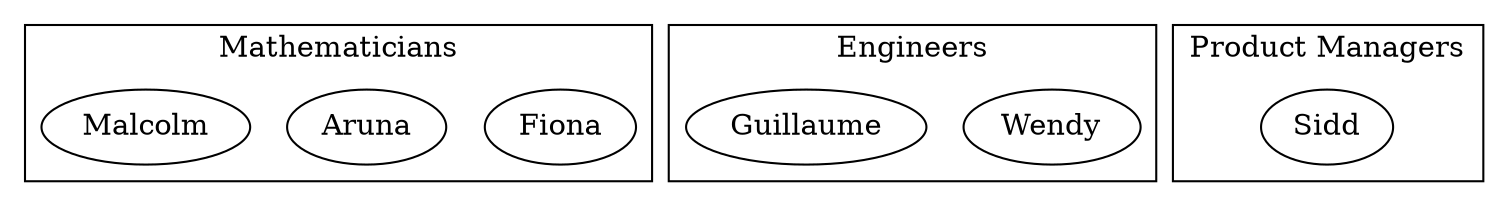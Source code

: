 digraph G {

        subgraph cluster_mathematicians {
            label="Mathematicians"
            "Fiona"
            "Aruna"
            "Malcolm"
        }
        subgraph cluster_engineers {
            label="Engineers"
            "Wendy"
            "Guillaume"
        }
        subgraph cluster_pm {
            label="Product Managers"
            "Sidd"
        }
}